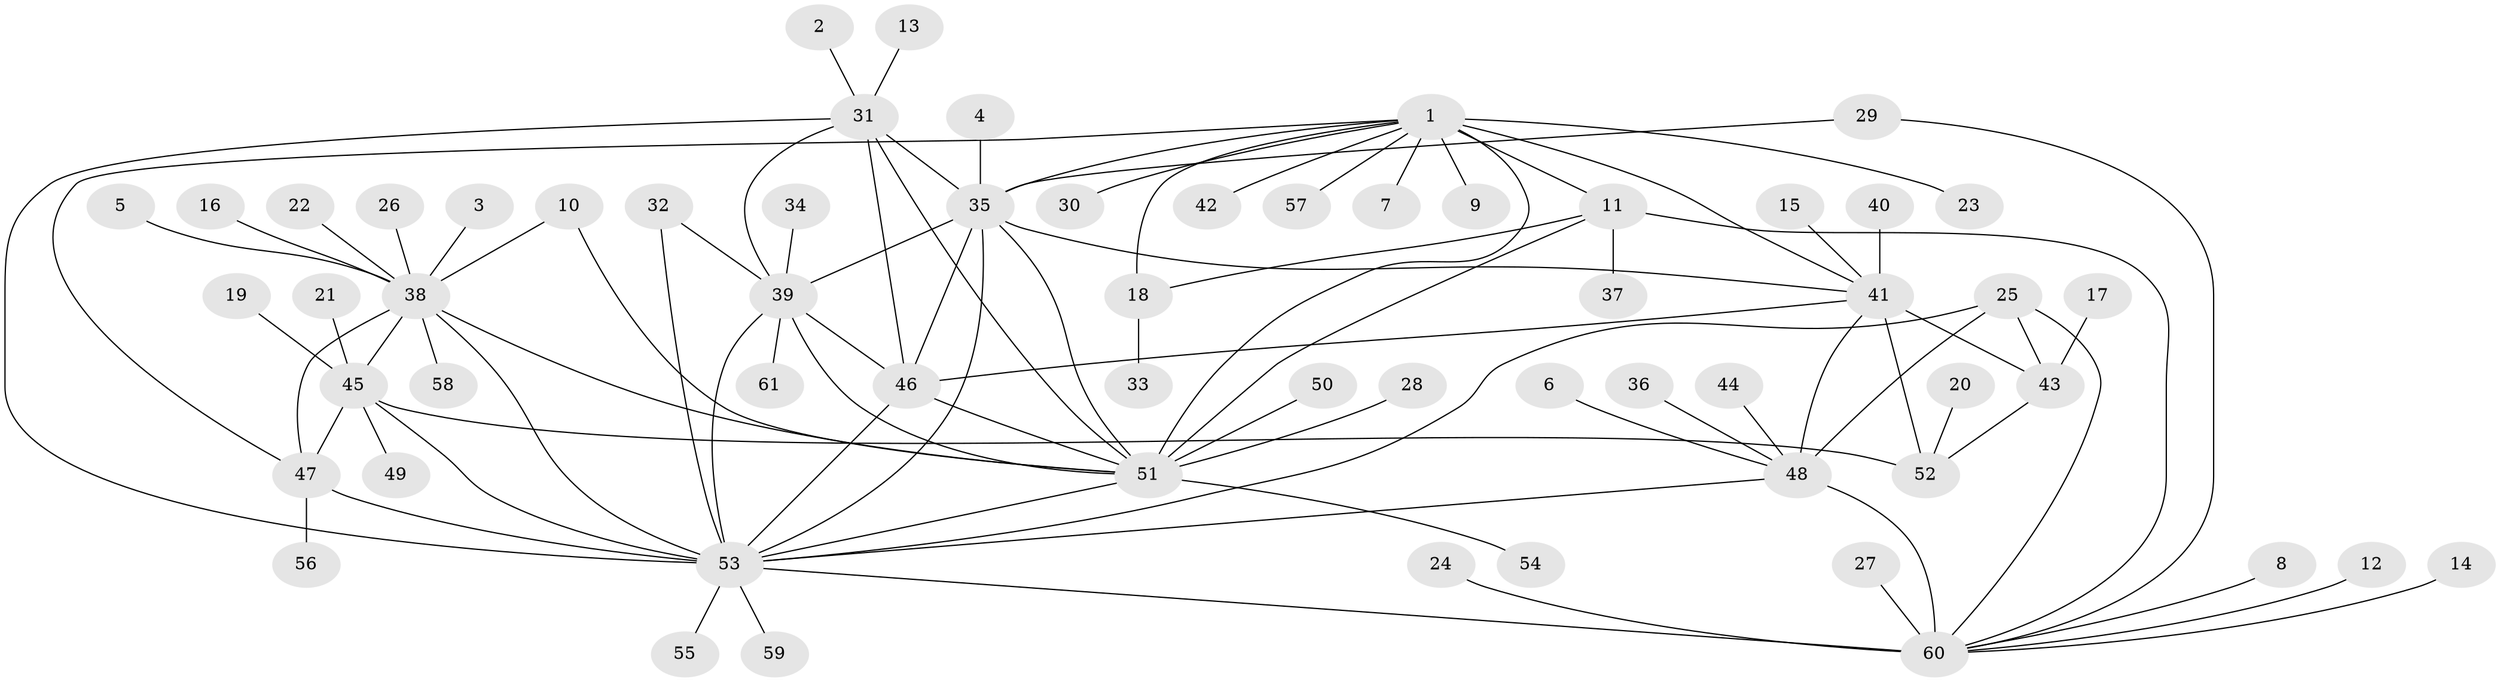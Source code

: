 // original degree distribution, {9: 0.05737704918032787, 7: 0.040983606557377046, 8: 0.04918032786885246, 10: 0.01639344262295082, 11: 0.02459016393442623, 6: 0.040983606557377046, 13: 0.00819672131147541, 16: 0.00819672131147541, 1: 0.5655737704918032, 2: 0.14754098360655737, 3: 0.02459016393442623, 4: 0.01639344262295082}
// Generated by graph-tools (version 1.1) at 2025/50/03/09/25 03:50:29]
// undirected, 61 vertices, 91 edges
graph export_dot {
graph [start="1"]
  node [color=gray90,style=filled];
  1;
  2;
  3;
  4;
  5;
  6;
  7;
  8;
  9;
  10;
  11;
  12;
  13;
  14;
  15;
  16;
  17;
  18;
  19;
  20;
  21;
  22;
  23;
  24;
  25;
  26;
  27;
  28;
  29;
  30;
  31;
  32;
  33;
  34;
  35;
  36;
  37;
  38;
  39;
  40;
  41;
  42;
  43;
  44;
  45;
  46;
  47;
  48;
  49;
  50;
  51;
  52;
  53;
  54;
  55;
  56;
  57;
  58;
  59;
  60;
  61;
  1 -- 7 [weight=1.0];
  1 -- 9 [weight=1.0];
  1 -- 11 [weight=4.0];
  1 -- 18 [weight=4.0];
  1 -- 23 [weight=1.0];
  1 -- 30 [weight=1.0];
  1 -- 35 [weight=1.0];
  1 -- 41 [weight=1.0];
  1 -- 42 [weight=1.0];
  1 -- 47 [weight=1.0];
  1 -- 51 [weight=3.0];
  1 -- 57 [weight=1.0];
  2 -- 31 [weight=1.0];
  3 -- 38 [weight=1.0];
  4 -- 35 [weight=1.0];
  5 -- 38 [weight=1.0];
  6 -- 48 [weight=1.0];
  8 -- 60 [weight=1.0];
  10 -- 38 [weight=1.0];
  10 -- 51 [weight=1.0];
  11 -- 18 [weight=1.0];
  11 -- 37 [weight=1.0];
  11 -- 51 [weight=1.0];
  11 -- 60 [weight=1.0];
  12 -- 60 [weight=1.0];
  13 -- 31 [weight=1.0];
  14 -- 60 [weight=1.0];
  15 -- 41 [weight=1.0];
  16 -- 38 [weight=1.0];
  17 -- 43 [weight=1.0];
  18 -- 33 [weight=1.0];
  19 -- 45 [weight=1.0];
  20 -- 52 [weight=1.0];
  21 -- 45 [weight=1.0];
  22 -- 38 [weight=1.0];
  24 -- 60 [weight=1.0];
  25 -- 43 [weight=1.0];
  25 -- 48 [weight=1.0];
  25 -- 53 [weight=1.0];
  25 -- 60 [weight=3.0];
  26 -- 38 [weight=1.0];
  27 -- 60 [weight=1.0];
  28 -- 51 [weight=1.0];
  29 -- 35 [weight=1.0];
  29 -- 60 [weight=1.0];
  31 -- 35 [weight=1.0];
  31 -- 39 [weight=1.0];
  31 -- 46 [weight=1.0];
  31 -- 51 [weight=1.0];
  31 -- 53 [weight=1.0];
  32 -- 39 [weight=1.0];
  32 -- 53 [weight=1.0];
  34 -- 39 [weight=1.0];
  35 -- 39 [weight=1.0];
  35 -- 41 [weight=1.0];
  35 -- 46 [weight=1.0];
  35 -- 51 [weight=1.0];
  35 -- 53 [weight=1.0];
  36 -- 48 [weight=1.0];
  38 -- 45 [weight=3.0];
  38 -- 47 [weight=1.0];
  38 -- 51 [weight=1.0];
  38 -- 53 [weight=2.0];
  38 -- 58 [weight=1.0];
  39 -- 46 [weight=1.0];
  39 -- 51 [weight=1.0];
  39 -- 53 [weight=1.0];
  39 -- 61 [weight=1.0];
  40 -- 41 [weight=1.0];
  41 -- 43 [weight=1.0];
  41 -- 46 [weight=1.0];
  41 -- 48 [weight=1.0];
  41 -- 52 [weight=4.0];
  43 -- 52 [weight=4.0];
  44 -- 48 [weight=1.0];
  45 -- 47 [weight=3.0];
  45 -- 49 [weight=1.0];
  45 -- 52 [weight=1.0];
  45 -- 53 [weight=3.0];
  46 -- 51 [weight=1.0];
  46 -- 53 [weight=1.0];
  47 -- 53 [weight=1.0];
  47 -- 56 [weight=1.0];
  48 -- 53 [weight=1.0];
  48 -- 60 [weight=3.0];
  50 -- 51 [weight=1.0];
  51 -- 53 [weight=1.0];
  51 -- 54 [weight=1.0];
  53 -- 55 [weight=1.0];
  53 -- 59 [weight=1.0];
  53 -- 60 [weight=4.0];
}
